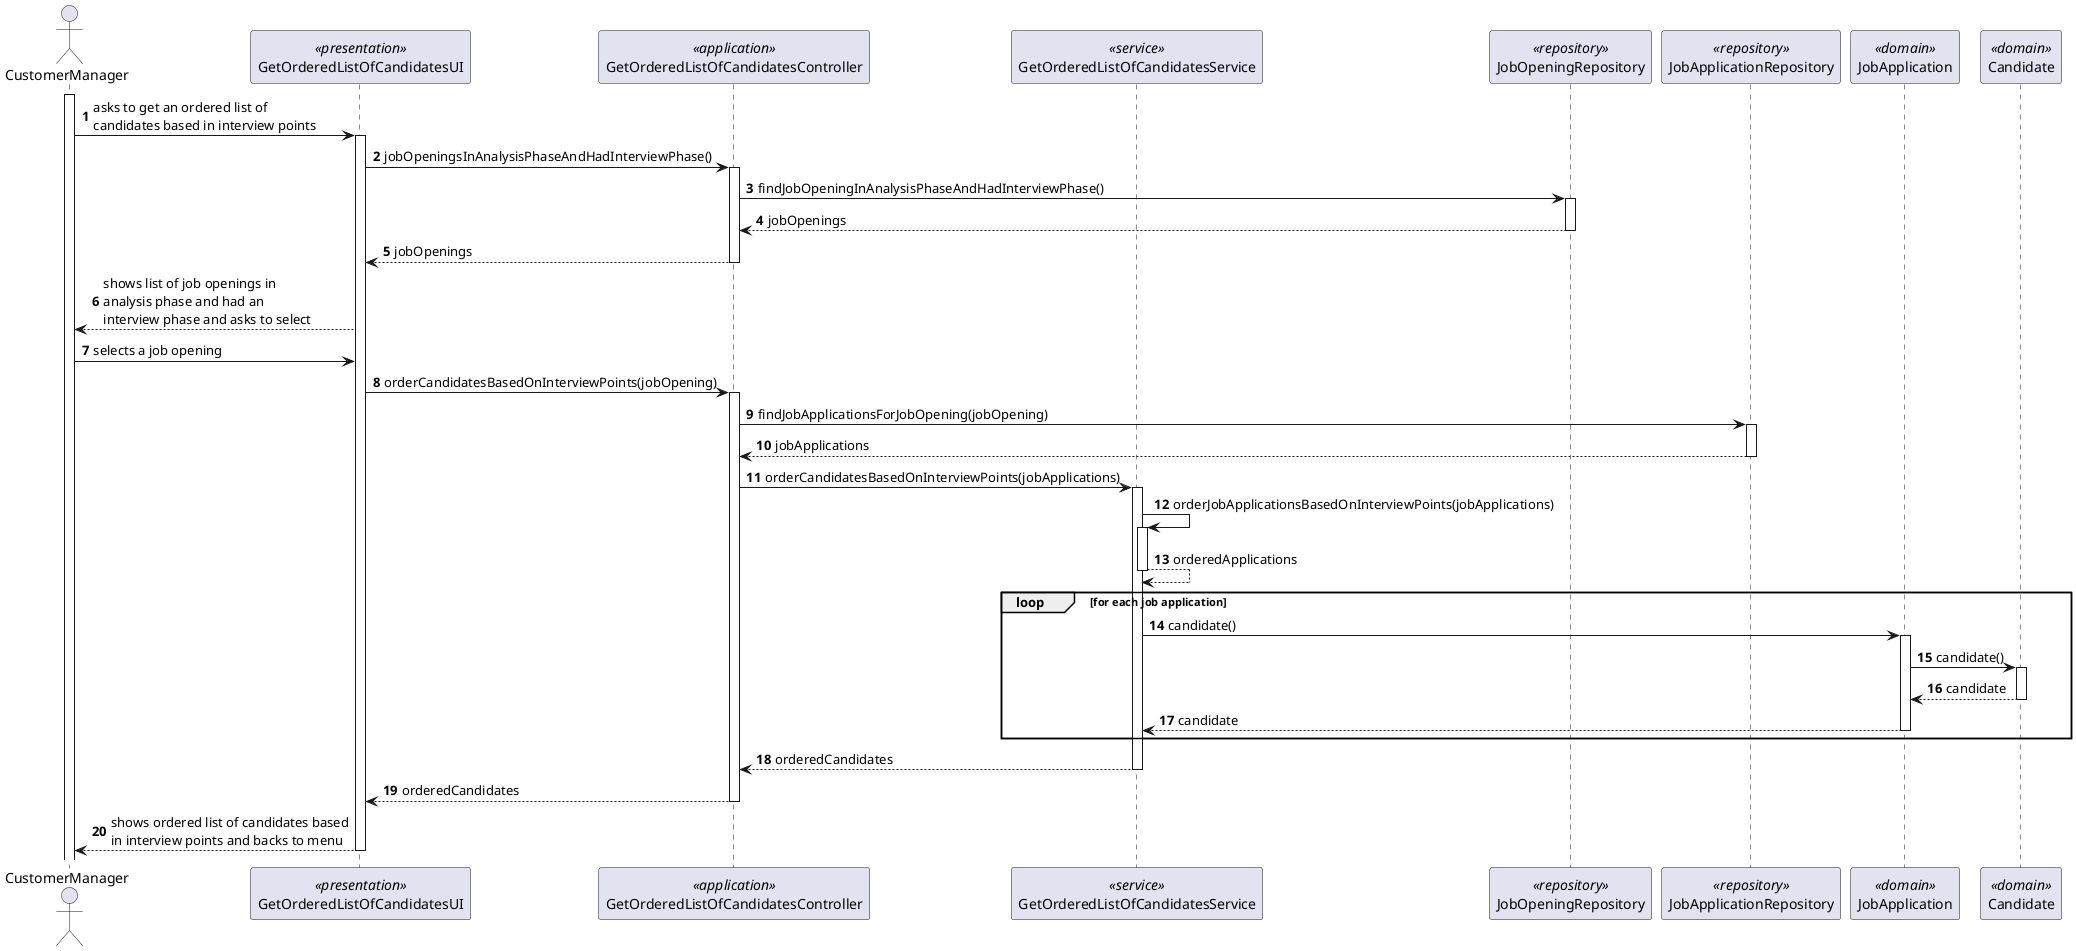 @startuml
'https://plantuml.com/sequence-diagram

autonumber

actor CustomerManager
participant GetOrderedListOfCandidatesUI <<presentation>>
participant GetOrderedListOfCandidatesController <<application>>
participant GetOrderedListOfCandidatesService <<service>>
participant JobOpeningRepository <<repository>>
participant JobApplicationRepository <<repository>>
participant JobApplication <<domain>>
participant Candidate <<domain>>

activate CustomerManager
CustomerManager -> GetOrderedListOfCandidatesUI : asks to get an ordered list of\ncandidates based in interview points
activate GetOrderedListOfCandidatesUI
GetOrderedListOfCandidatesUI -> GetOrderedListOfCandidatesController : jobOpeningsInAnalysisPhaseAndHadInterviewPhase()
activate GetOrderedListOfCandidatesController
GetOrderedListOfCandidatesController -> JobOpeningRepository : findJobOpeningInAnalysisPhaseAndHadInterviewPhase()
activate JobOpeningRepository
JobOpeningRepository --> GetOrderedListOfCandidatesController : jobOpenings
deactivate JobOpeningRepository
GetOrderedListOfCandidatesController --> GetOrderedListOfCandidatesUI : jobOpenings
deactivate GetOrderedListOfCandidatesController
GetOrderedListOfCandidatesUI --> CustomerManager : shows list of job openings in \nanalysis phase and had an\ninterview phase and asks to select
CustomerManager -> GetOrderedListOfCandidatesUI : selects a job opening
GetOrderedListOfCandidatesUI -> GetOrderedListOfCandidatesController : orderCandidatesBasedOnInterviewPoints(jobOpening)
activate GetOrderedListOfCandidatesController
GetOrderedListOfCandidatesController -> JobApplicationRepository : findJobApplicationsForJobOpening(jobOpening)
activate JobApplicationRepository
JobApplicationRepository --> GetOrderedListOfCandidatesController : jobApplications
deactivate JobApplicationRepository
GetOrderedListOfCandidatesController -> GetOrderedListOfCandidatesService : orderCandidatesBasedOnInterviewPoints(jobApplications)
activate GetOrderedListOfCandidatesService
GetOrderedListOfCandidatesService -> GetOrderedListOfCandidatesService : orderJobApplicationsBasedOnInterviewPoints(jobApplications)
activate GetOrderedListOfCandidatesService
GetOrderedListOfCandidatesService --> GetOrderedListOfCandidatesService : orderedApplications
deactivate GetOrderedListOfCandidatesService
loop for each job application
GetOrderedListOfCandidatesService -> JobApplication : candidate()
activate JobApplication
JobApplication -> Candidate : candidate()
activate Candidate
Candidate --> JobApplication : candidate
deactivate Candidate
JobApplication --> GetOrderedListOfCandidatesService : candidate
deactivate JobApplication
end loop
GetOrderedListOfCandidatesService --> GetOrderedListOfCandidatesController : orderedCandidates
deactivate GetOrderedListOfCandidatesService
GetOrderedListOfCandidatesController --> GetOrderedListOfCandidatesUI : orderedCandidates
deactivate GetOrderedListOfCandidatesController



deactivate JobApplicationRepository

GetOrderedListOfCandidatesUI --> CustomerManager : shows ordered list of candidates based\nin interview points and backs to menu
deactivate GetOrderedListOfCandidatesUI

@enduml